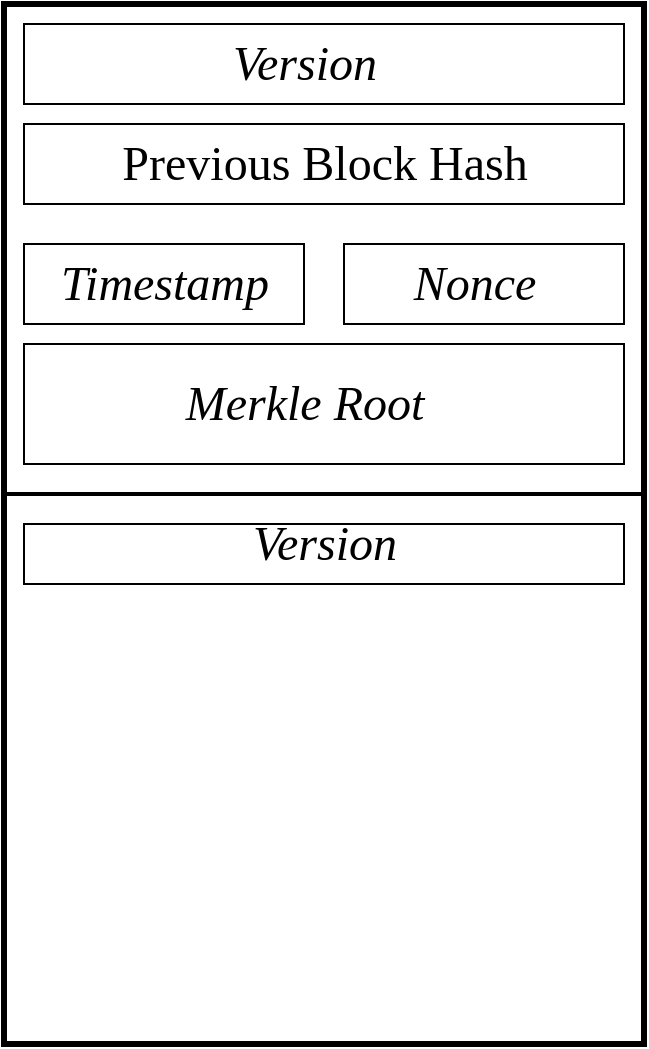 <mxfile version="26.1.3">
  <diagram name="Pagina-1" id="Dolo3fPo6EXnG_azXgr7">
    <mxGraphModel dx="1050" dy="1691" grid="1" gridSize="10" guides="1" tooltips="1" connect="1" arrows="1" fold="1" page="1" pageScale="1" pageWidth="827" pageHeight="1169" math="0" shadow="0">
      <root>
        <mxCell id="0" />
        <mxCell id="1" parent="0" />
        <mxCell id="rwhs5wRmaJiQvYH29Ca9-1" value="" style="rounded=0;whiteSpace=wrap;html=1;strokeWidth=3;" vertex="1" parent="1">
          <mxGeometry x="80" y="-50" width="320" height="520" as="geometry" />
        </mxCell>
        <mxCell id="rwhs5wRmaJiQvYH29Ca9-3" value="" style="rounded=0;whiteSpace=wrap;html=1;" vertex="1" parent="1">
          <mxGeometry x="90" y="-40" width="300" height="40" as="geometry" />
        </mxCell>
        <mxCell id="rwhs5wRmaJiQvYH29Ca9-5" value="Version" style="text;strokeColor=none;fillColor=none;html=1;fontSize=24;fontStyle=2;verticalAlign=middle;align=center;fontFamily=Comic Sans MS;" vertex="1" parent="1">
          <mxGeometry x="180" y="-40" width="100" height="40" as="geometry" />
        </mxCell>
        <mxCell id="rwhs5wRmaJiQvYH29Ca9-6" value="" style="rounded=0;whiteSpace=wrap;html=1;" vertex="1" parent="1">
          <mxGeometry x="90" y="10" width="300" height="40" as="geometry" />
        </mxCell>
        <mxCell id="rwhs5wRmaJiQvYH29Ca9-9" value="Previous Block Hash" style="text;strokeColor=none;fillColor=none;html=1;fontSize=24;fontStyle=0;verticalAlign=middle;align=center;fontFamily=Comic Sans MS;" vertex="1" parent="1">
          <mxGeometry x="190" y="10" width="100" height="40" as="geometry" />
        </mxCell>
        <mxCell id="rwhs5wRmaJiQvYH29Ca9-10" value="" style="rounded=0;whiteSpace=wrap;html=1;" vertex="1" parent="1">
          <mxGeometry x="90" y="70" width="140" height="40" as="geometry" />
        </mxCell>
        <mxCell id="rwhs5wRmaJiQvYH29Ca9-11" value="" style="rounded=0;whiteSpace=wrap;html=1;" vertex="1" parent="1">
          <mxGeometry x="250" y="70" width="140" height="40" as="geometry" />
        </mxCell>
        <mxCell id="rwhs5wRmaJiQvYH29Ca9-13" value="&lt;font face=&quot;Comic Sans MS&quot;&gt;&lt;i&gt;Timestamp&lt;/i&gt;&lt;/font&gt;" style="text;strokeColor=none;fillColor=none;html=1;fontSize=24;fontStyle=0;verticalAlign=middle;align=center;" vertex="1" parent="1">
          <mxGeometry x="110" y="70" width="100" height="40" as="geometry" />
        </mxCell>
        <mxCell id="rwhs5wRmaJiQvYH29Ca9-15" value="&lt;font face=&quot;Comic Sans MS&quot;&gt;&lt;i&gt;Nonce&lt;/i&gt;&lt;/font&gt;" style="text;strokeColor=none;fillColor=none;html=1;fontSize=24;fontStyle=0;verticalAlign=middle;align=center;" vertex="1" parent="1">
          <mxGeometry x="265" y="70" width="100" height="40" as="geometry" />
        </mxCell>
        <mxCell id="rwhs5wRmaJiQvYH29Ca9-16" value="" style="rounded=0;whiteSpace=wrap;html=1;" vertex="1" parent="1">
          <mxGeometry x="90" y="120" width="300" height="60" as="geometry" />
        </mxCell>
        <mxCell id="rwhs5wRmaJiQvYH29Ca9-17" value="Merkle Root" style="text;strokeColor=none;fillColor=none;html=1;fontSize=24;fontStyle=2;verticalAlign=middle;align=center;fontFamily=Comic Sans MS;" vertex="1" parent="1">
          <mxGeometry x="180" y="130" width="100" height="40" as="geometry" />
        </mxCell>
        <mxCell id="rwhs5wRmaJiQvYH29Ca9-18" value="" style="line;strokeWidth=2;html=1;" vertex="1" parent="1">
          <mxGeometry x="80" y="190" width="320" height="10" as="geometry" />
        </mxCell>
        <mxCell id="rwhs5wRmaJiQvYH29Ca9-19" value="" style="rounded=0;whiteSpace=wrap;html=1;" vertex="1" parent="1">
          <mxGeometry x="90" y="210" width="300" height="30" as="geometry" />
        </mxCell>
        <mxCell id="rwhs5wRmaJiQvYH29Ca9-22" value="Version" style="text;strokeColor=none;fillColor=none;html=1;fontSize=24;fontStyle=2;verticalAlign=middle;align=center;fontFamily=Comic Sans MS;" vertex="1" parent="1">
          <mxGeometry x="190" y="200" width="100" height="40" as="geometry" />
        </mxCell>
      </root>
    </mxGraphModel>
  </diagram>
</mxfile>
